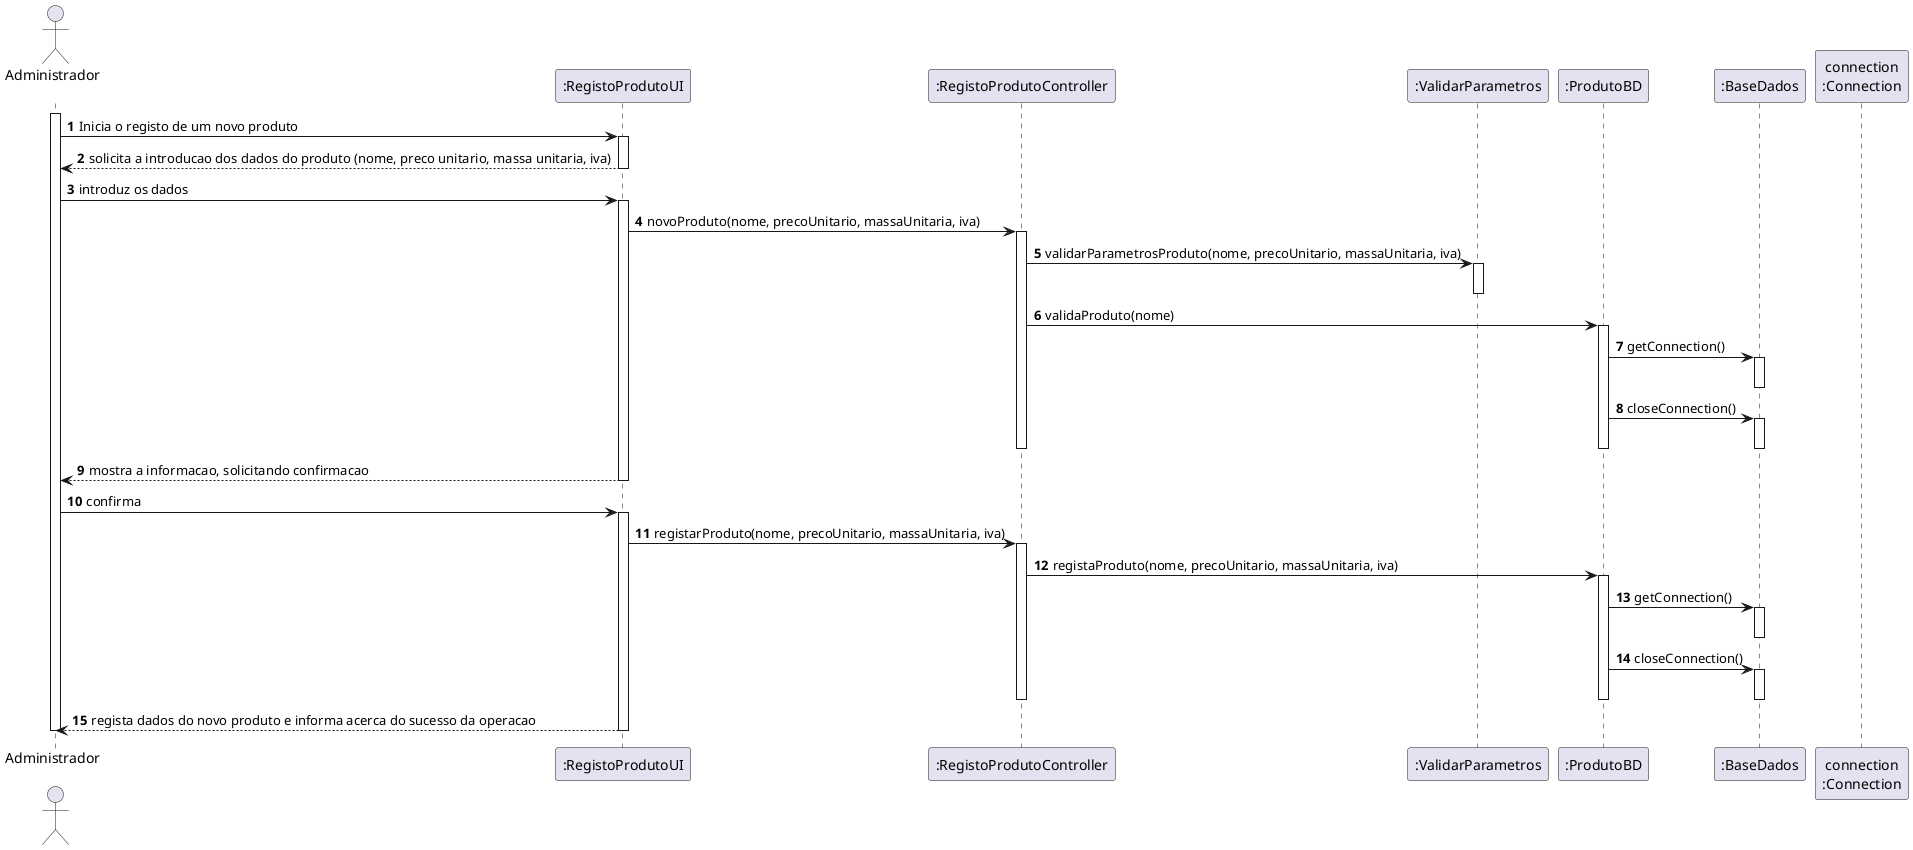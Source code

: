 @startuml
autonumber

actor "Administrador\n" as ADMIN
participant ":RegistoProdutoUI" as UI
participant ":RegistoProdutoController" as CONTROLLER
participant ":ValidarParametros" as VP
participant ":ProdutoBD" as PBD
participant ":BaseDados" as BD
participant "connection\n:Connection" as CON

activate ADMIN

ADMIN->UI:Inicia o registo de um novo produto
activate UI
UI --> ADMIN : solicita a introducao dos dados do produto (nome, preco unitario, massa unitaria, iva)
deactivate UI

ADMIN -> UI : introduz os dados
activate UI
UI -> CONTROLLER : novoProduto(nome, precoUnitario, massaUnitaria, iva)
    activate CONTROLLER

        CONTROLLER -> VP: validarParametrosProduto(nome, precoUnitario, massaUnitaria, iva)
        activate VP
        deactivate VP
        CONTROLLER -> PBD : validaProduto(nome)
        activate PBD
        PBD -> BD : getConnection()
        activate BD
        deactivate BD
        PBD -> BD : closeConnection()
        activate BD
        deactivate BD
        deactivate PBD

    deactivate CONTROLLER

UI --> ADMIN : mostra a informacao, solicitando confirmacao
deactivate UI

ADMIN -> UI : confirma
activate UI

    UI -> CONTROLLER : registarProduto(nome, precoUnitario, massaUnitaria, iva)
    activate CONTROLLER
        CONTROLLER -> PBD : registaProduto(nome, precoUnitario, massaUnitaria, iva)
            activate PBD
                PBD -> BD : getConnection()
                activate BD
                deactivate BD
                PBD -> BD : closeConnection()
                activate BD
                deactivate BD
            deactivate PBD

    deactivate CONTROLLER

UI --> ADMIN : regista dados do novo produto e informa acerca do sucesso da operacao
deactivate UI
deactivate ADMIN
@enduml


